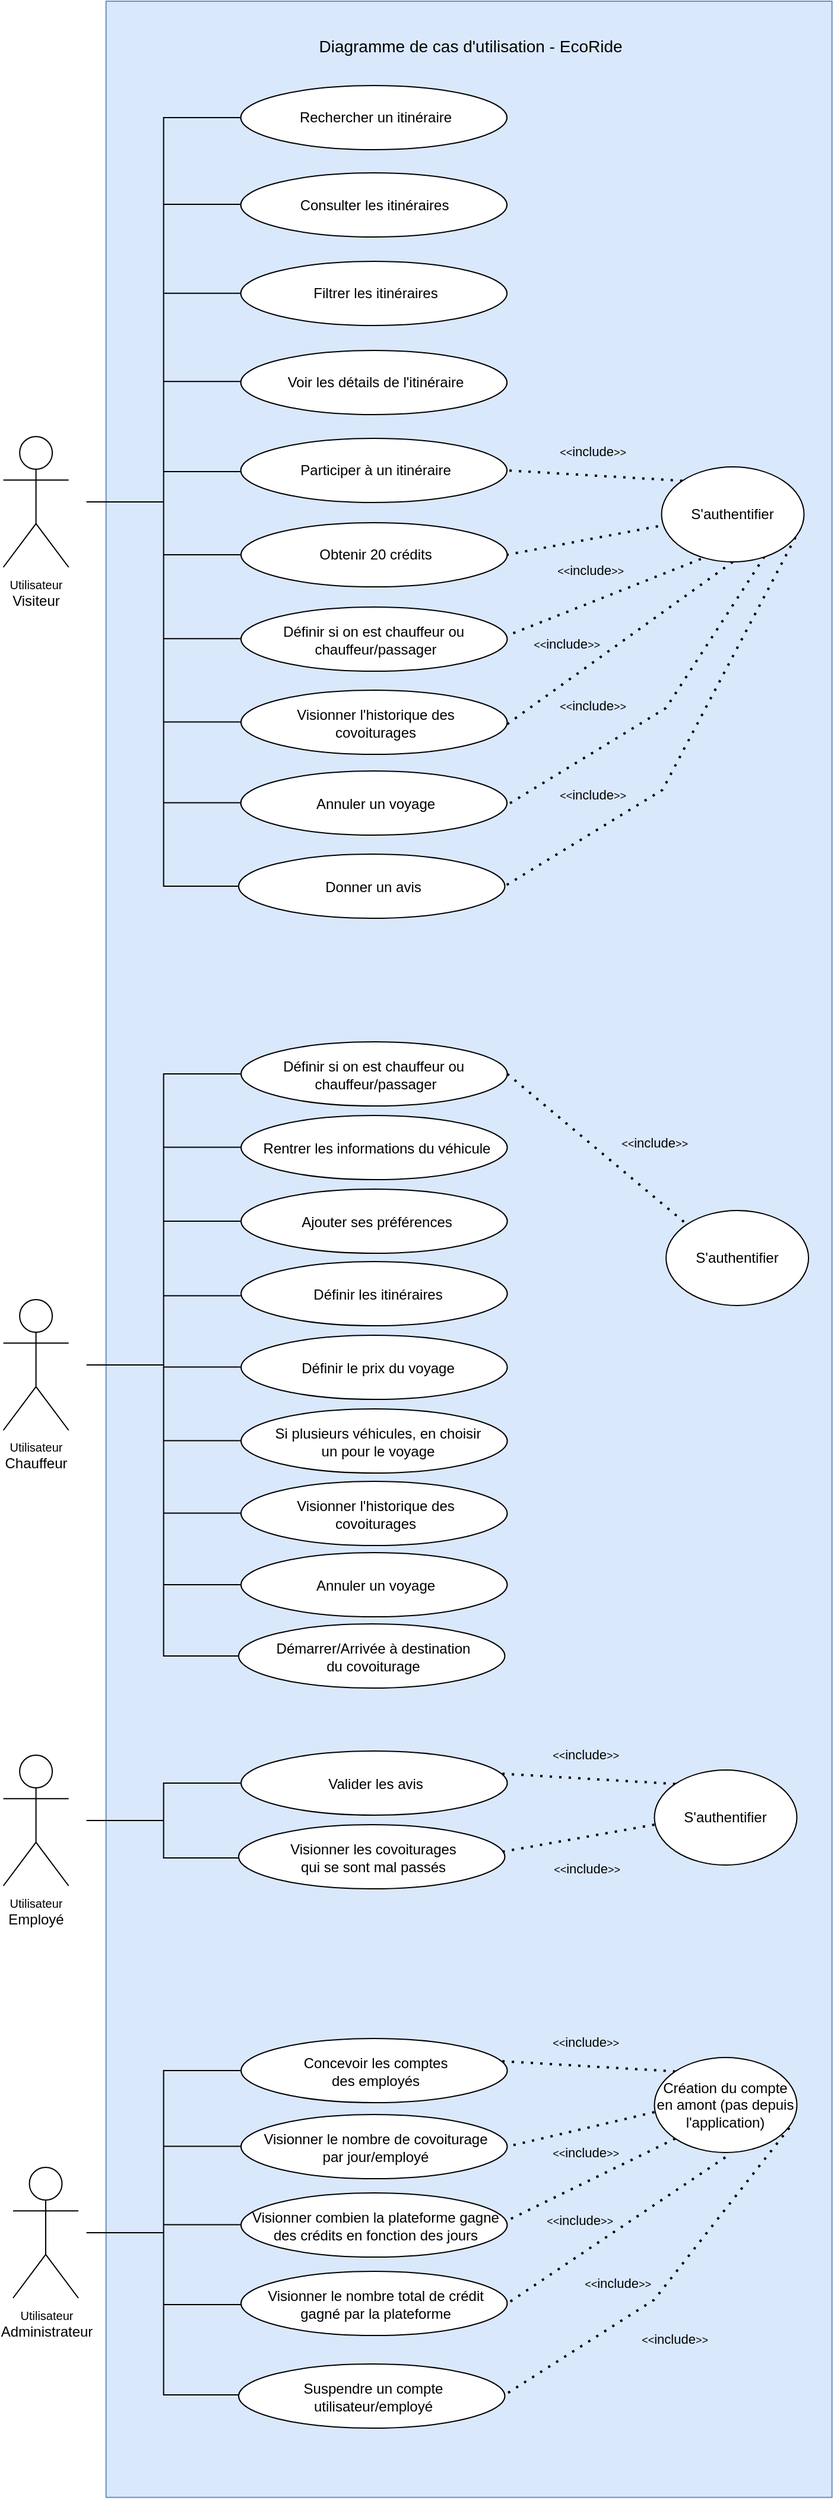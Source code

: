 <mxfile version="26.1.0">
  <diagram name="Page-1" id="gbmH-THoJP-ifdcam4NF">
    <mxGraphModel dx="1050" dy="522" grid="1" gridSize="10" guides="1" tooltips="1" connect="1" arrows="1" fold="1" page="1" pageScale="1" pageWidth="3000" pageHeight="3000" math="0" shadow="0">
      <root>
        <mxCell id="0" />
        <mxCell id="1" parent="0" />
        <mxCell id="fJM_3uWOo-8UuLEOxcHD-1" value="" style="rounded=0;whiteSpace=wrap;html=1;rotation=90;fillColor=#dae8fc;strokeColor=#6c8ebf;align=center;" parent="1" vertex="1">
          <mxGeometry x="-586.58" y="789.91" width="2101.29" height="611.5" as="geometry" />
        </mxCell>
        <mxCell id="fJM_3uWOo-8UuLEOxcHD-2" value="&lt;font style=&quot;font-size: 10px;&quot;&gt;Utilisateur&lt;/font&gt;&lt;div&gt;Chauffeur&lt;/div&gt;" style="shape=umlActor;verticalLabelPosition=bottom;verticalAlign=top;html=1;outlineConnect=0;" parent="1" vertex="1">
          <mxGeometry x="71.81" y="1138" width="55" height="110" as="geometry" />
        </mxCell>
        <mxCell id="fJM_3uWOo-8UuLEOxcHD-3" value="" style="strokeWidth=1;html=1;shape=mxgraph.flowchart.annotation_2;align=left;labelPosition=right;pointerEvents=1;" parent="1" vertex="1">
          <mxGeometry x="141.81" y="948" width="130" height="490" as="geometry" />
        </mxCell>
        <mxCell id="fJM_3uWOo-8UuLEOxcHD-4" value="" style="endArrow=none;html=1;rounded=0;entryX=0.999;entryY=0.193;entryDx=0;entryDy=0;entryPerimeter=0;" parent="1" edge="1">
          <mxGeometry width="50" height="50" relative="1" as="geometry">
            <mxPoint x="206.81" y="1134.77" as="sourcePoint" />
            <mxPoint x="271.81" y="1134.77" as="targetPoint" />
          </mxGeometry>
        </mxCell>
        <mxCell id="fJM_3uWOo-8UuLEOxcHD-5" value="" style="endArrow=none;html=1;rounded=0;entryX=0.999;entryY=0.193;entryDx=0;entryDy=0;entryPerimeter=0;" parent="1" edge="1">
          <mxGeometry width="50" height="50" relative="1" as="geometry">
            <mxPoint x="206.81" y="1194.77" as="sourcePoint" />
            <mxPoint x="271.81" y="1194.77" as="targetPoint" />
          </mxGeometry>
        </mxCell>
        <mxCell id="fJM_3uWOo-8UuLEOxcHD-6" value="" style="endArrow=none;html=1;rounded=0;entryX=0.999;entryY=0.193;entryDx=0;entryDy=0;entryPerimeter=0;" parent="1" edge="1">
          <mxGeometry width="50" height="50" relative="1" as="geometry">
            <mxPoint x="206.81" y="1072" as="sourcePoint" />
            <mxPoint x="271.81" y="1072" as="targetPoint" />
          </mxGeometry>
        </mxCell>
        <mxCell id="fJM_3uWOo-8UuLEOxcHD-7" value="&lt;font style=&quot;font-size: 10px;&quot;&gt;Utilisateur&lt;/font&gt;&lt;div&gt;Visiteur&lt;/div&gt;" style="shape=umlActor;verticalLabelPosition=bottom;verticalAlign=top;html=1;outlineConnect=0;" parent="1" vertex="1">
          <mxGeometry x="71.81" y="411.5" width="55" height="110" as="geometry" />
        </mxCell>
        <mxCell id="fJM_3uWOo-8UuLEOxcHD-8" value="" style="strokeWidth=1;html=1;shape=mxgraph.flowchart.annotation_2;align=left;labelPosition=right;pointerEvents=1;" parent="1" vertex="1">
          <mxGeometry x="141.81" y="143" width="130" height="647" as="geometry" />
        </mxCell>
        <mxCell id="fJM_3uWOo-8UuLEOxcHD-9" value="" style="endArrow=none;html=1;rounded=0;entryX=0.999;entryY=0.193;entryDx=0;entryDy=0;entryPerimeter=0;" parent="1" edge="1">
          <mxGeometry width="50" height="50" relative="1" as="geometry">
            <mxPoint x="206.81" y="216" as="sourcePoint" />
            <mxPoint x="271.81" y="216" as="targetPoint" />
          </mxGeometry>
        </mxCell>
        <mxCell id="fJM_3uWOo-8UuLEOxcHD-10" value="&lt;font style=&quot;font-size: 14px;&quot;&gt;Diagramme de cas d&#39;utilisation - EcoRide&lt;/font&gt;" style="text;html=1;align=center;verticalAlign=middle;resizable=0;points=[];autosize=1;strokeColor=none;fillColor=none;" parent="1" vertex="1">
          <mxGeometry x="325.06" y="68" width="280" height="30" as="geometry" />
        </mxCell>
        <mxCell id="fJM_3uWOo-8UuLEOxcHD-11" value="" style="endArrow=none;html=1;rounded=0;entryX=0.999;entryY=0.193;entryDx=0;entryDy=0;entryPerimeter=0;" parent="1" edge="1">
          <mxGeometry width="50" height="50" relative="1" as="geometry">
            <mxPoint x="207.3" y="290.91" as="sourcePoint" />
            <mxPoint x="272.3" y="290.91" as="targetPoint" />
          </mxGeometry>
        </mxCell>
        <mxCell id="fJM_3uWOo-8UuLEOxcHD-12" value="" style="group" parent="1" vertex="1" connectable="0">
          <mxGeometry x="271.81" y="339" width="224.25" height="54" as="geometry" />
        </mxCell>
        <mxCell id="fJM_3uWOo-8UuLEOxcHD-13" value="" style="ellipse;whiteSpace=wrap;html=1;verticalAlign=middle;" parent="fJM_3uWOo-8UuLEOxcHD-12" vertex="1">
          <mxGeometry width="224.25" height="54" as="geometry" />
        </mxCell>
        <mxCell id="fJM_3uWOo-8UuLEOxcHD-14" value="Voir les détails de l&#39;itinéraire" style="text;html=1;align=center;verticalAlign=middle;resizable=0;points=[];autosize=1;strokeColor=none;fillColor=none;" parent="fJM_3uWOo-8UuLEOxcHD-12" vertex="1">
          <mxGeometry x="28.12" y="12" width="170" height="30" as="geometry" />
        </mxCell>
        <mxCell id="fJM_3uWOo-8UuLEOxcHD-15" value="" style="group" parent="1" vertex="1" connectable="0">
          <mxGeometry x="271.81" y="264" width="224.25" height="54" as="geometry" />
        </mxCell>
        <mxCell id="fJM_3uWOo-8UuLEOxcHD-16" value="" style="ellipse;whiteSpace=wrap;html=1;verticalAlign=middle;" parent="fJM_3uWOo-8UuLEOxcHD-15" vertex="1">
          <mxGeometry width="224.25" height="54" as="geometry" />
        </mxCell>
        <mxCell id="fJM_3uWOo-8UuLEOxcHD-17" value="Filtrer les itinéraires" style="text;html=1;align=center;verticalAlign=middle;resizable=0;points=[];autosize=1;strokeColor=none;fillColor=none;" parent="fJM_3uWOo-8UuLEOxcHD-15" vertex="1">
          <mxGeometry x="48.12" y="12" width="130" height="30" as="geometry" />
        </mxCell>
        <mxCell id="fJM_3uWOo-8UuLEOxcHD-18" value="" style="group" parent="1" vertex="1" connectable="0">
          <mxGeometry x="271.81" y="189.5" width="224.25" height="54" as="geometry" />
        </mxCell>
        <mxCell id="fJM_3uWOo-8UuLEOxcHD-19" value="" style="ellipse;whiteSpace=wrap;html=1;verticalAlign=middle;" parent="fJM_3uWOo-8UuLEOxcHD-18" vertex="1">
          <mxGeometry width="224.25" height="54" as="geometry" />
        </mxCell>
        <mxCell id="fJM_3uWOo-8UuLEOxcHD-20" value="Consulter les itinéraires" style="text;html=1;align=center;verticalAlign=middle;resizable=0;points=[];autosize=1;strokeColor=none;fillColor=none;" parent="fJM_3uWOo-8UuLEOxcHD-18" vertex="1">
          <mxGeometry x="37.625" y="12.5" width="150" height="30" as="geometry" />
        </mxCell>
        <mxCell id="fJM_3uWOo-8UuLEOxcHD-21" value="" style="group" parent="1" vertex="1" connectable="0">
          <mxGeometry x="271.81" y="116" width="224.25" height="54" as="geometry" />
        </mxCell>
        <mxCell id="fJM_3uWOo-8UuLEOxcHD-22" value="" style="ellipse;whiteSpace=wrap;html=1;verticalAlign=middle;" parent="fJM_3uWOo-8UuLEOxcHD-21" vertex="1">
          <mxGeometry width="224.25" height="54" as="geometry" />
        </mxCell>
        <mxCell id="fJM_3uWOo-8UuLEOxcHD-23" value="Rechercher un itinéraire" style="text;html=1;align=center;verticalAlign=middle;resizable=0;points=[];autosize=1;strokeColor=none;fillColor=none;" parent="fJM_3uWOo-8UuLEOxcHD-21" vertex="1">
          <mxGeometry x="38.12" y="12" width="150" height="30" as="geometry" />
        </mxCell>
        <mxCell id="fJM_3uWOo-8UuLEOxcHD-28" value="&lt;font style=&quot;font-size: 9px;&quot;&gt;&amp;lt;&amp;lt;&lt;/font&gt;&lt;font style=&quot;font-size: 11px;&quot;&gt;include&lt;/font&gt;&lt;font style=&quot;font-size: 9px;&quot;&gt;&amp;gt;&amp;gt;&lt;/font&gt;" style="text;html=1;align=center;verticalAlign=middle;resizable=0;points=[];autosize=1;strokeColor=none;fillColor=none;" parent="1" vertex="1">
          <mxGeometry x="531.06" y="411" width="74" height="26" as="geometry" />
        </mxCell>
        <mxCell id="fJM_3uWOo-8UuLEOxcHD-29" value="" style="group" parent="1" vertex="1" connectable="0">
          <mxGeometry x="272.06" y="921" width="224.25" height="54" as="geometry" />
        </mxCell>
        <mxCell id="fJM_3uWOo-8UuLEOxcHD-30" value="" style="ellipse;whiteSpace=wrap;html=1;verticalAlign=middle;" parent="fJM_3uWOo-8UuLEOxcHD-29" vertex="1">
          <mxGeometry width="224.25" height="54" as="geometry" />
        </mxCell>
        <mxCell id="fJM_3uWOo-8UuLEOxcHD-31" value="Définir si on est chauffeur ou&amp;nbsp;&lt;div&gt;chauffeur/passager&lt;/div&gt;" style="text;html=1;align=center;verticalAlign=middle;resizable=0;points=[];autosize=1;strokeColor=none;fillColor=none;" parent="fJM_3uWOo-8UuLEOxcHD-29" vertex="1">
          <mxGeometry x="23.12" y="8" width="180" height="40" as="geometry" />
        </mxCell>
        <mxCell id="fJM_3uWOo-8UuLEOxcHD-32" value="" style="endArrow=none;html=1;rounded=0;entryX=0.999;entryY=0.193;entryDx=0;entryDy=0;entryPerimeter=0;" parent="1" edge="1">
          <mxGeometry width="50" height="50" relative="1" as="geometry">
            <mxPoint x="206.81" y="1009.73" as="sourcePoint" />
            <mxPoint x="271.81" y="1009.73" as="targetPoint" />
          </mxGeometry>
        </mxCell>
        <mxCell id="fJM_3uWOo-8UuLEOxcHD-33" value="" style="group" parent="1" vertex="1" connectable="0">
          <mxGeometry x="272.06" y="983" width="224.25" height="54" as="geometry" />
        </mxCell>
        <mxCell id="fJM_3uWOo-8UuLEOxcHD-34" value="" style="ellipse;whiteSpace=wrap;html=1;verticalAlign=middle;" parent="fJM_3uWOo-8UuLEOxcHD-33" vertex="1">
          <mxGeometry width="224.25" height="54" as="geometry" />
        </mxCell>
        <mxCell id="fJM_3uWOo-8UuLEOxcHD-35" value="Rentrer les informations du véhicule" style="text;html=1;align=center;verticalAlign=middle;resizable=0;points=[];autosize=1;strokeColor=none;fillColor=none;" parent="fJM_3uWOo-8UuLEOxcHD-33" vertex="1">
          <mxGeometry x="9.12" y="13" width="210" height="30" as="geometry" />
        </mxCell>
        <mxCell id="fJM_3uWOo-8UuLEOxcHD-36" value="" style="group" parent="1" vertex="1" connectable="0">
          <mxGeometry x="272.06" y="1045" width="224.25" height="54" as="geometry" />
        </mxCell>
        <mxCell id="fJM_3uWOo-8UuLEOxcHD-37" value="" style="ellipse;whiteSpace=wrap;html=1;verticalAlign=middle;" parent="fJM_3uWOo-8UuLEOxcHD-36" vertex="1">
          <mxGeometry width="224.25" height="54" as="geometry" />
        </mxCell>
        <mxCell id="fJM_3uWOo-8UuLEOxcHD-38" value="Ajouter ses préférences" style="text;html=1;align=center;verticalAlign=middle;resizable=0;points=[];autosize=1;strokeColor=none;fillColor=none;" parent="fJM_3uWOo-8UuLEOxcHD-36" vertex="1">
          <mxGeometry x="39.12" y="13" width="150" height="30" as="geometry" />
        </mxCell>
        <mxCell id="fJM_3uWOo-8UuLEOxcHD-39" value="" style="group" parent="1" vertex="1" connectable="0">
          <mxGeometry x="272.06" y="1106" width="224.25" height="54" as="geometry" />
        </mxCell>
        <mxCell id="fJM_3uWOo-8UuLEOxcHD-40" value="" style="ellipse;whiteSpace=wrap;html=1;verticalAlign=middle;" parent="fJM_3uWOo-8UuLEOxcHD-39" vertex="1">
          <mxGeometry width="224.25" height="54" as="geometry" />
        </mxCell>
        <mxCell id="fJM_3uWOo-8UuLEOxcHD-41" value="Définir les itinéraires" style="text;html=1;align=center;verticalAlign=middle;resizable=0;points=[];autosize=1;strokeColor=none;fillColor=none;" parent="fJM_3uWOo-8UuLEOxcHD-39" vertex="1">
          <mxGeometry x="50.12" y="13" width="130" height="30" as="geometry" />
        </mxCell>
        <mxCell id="fJM_3uWOo-8UuLEOxcHD-42" value="" style="group" parent="1" vertex="1" connectable="0">
          <mxGeometry x="272.06" y="1168" width="224.25" height="54" as="geometry" />
        </mxCell>
        <mxCell id="fJM_3uWOo-8UuLEOxcHD-43" value="" style="ellipse;whiteSpace=wrap;html=1;verticalAlign=middle;" parent="fJM_3uWOo-8UuLEOxcHD-42" vertex="1">
          <mxGeometry width="224.25" height="54" as="geometry" />
        </mxCell>
        <mxCell id="fJM_3uWOo-8UuLEOxcHD-44" value="Définir le prix du voyage" style="text;html=1;align=center;verticalAlign=middle;resizable=0;points=[];autosize=1;strokeColor=none;fillColor=none;" parent="fJM_3uWOo-8UuLEOxcHD-42" vertex="1">
          <mxGeometry x="40.12" y="13" width="150" height="30" as="geometry" />
        </mxCell>
        <mxCell id="fJM_3uWOo-8UuLEOxcHD-45" value="" style="group" parent="1" vertex="1" connectable="0">
          <mxGeometry x="272.06" y="1230" width="224.25" height="54" as="geometry" />
        </mxCell>
        <mxCell id="fJM_3uWOo-8UuLEOxcHD-46" value="" style="ellipse;whiteSpace=wrap;html=1;verticalAlign=middle;" parent="fJM_3uWOo-8UuLEOxcHD-45" vertex="1">
          <mxGeometry width="224.25" height="54" as="geometry" />
        </mxCell>
        <mxCell id="fJM_3uWOo-8UuLEOxcHD-47" value="Si plusieurs véhicules, en choisir&lt;div&gt;un pour le voyage&lt;/div&gt;" style="text;html=1;align=center;verticalAlign=middle;resizable=0;points=[];autosize=1;strokeColor=none;fillColor=none;" parent="fJM_3uWOo-8UuLEOxcHD-45" vertex="1">
          <mxGeometry x="15.12" y="8" width="200" height="40" as="geometry" />
        </mxCell>
        <mxCell id="fJM_3uWOo-8UuLEOxcHD-48" value="" style="endArrow=none;dashed=1;html=1;dashPattern=1 3;strokeWidth=2;rounded=0;exitX=1;exitY=0.5;exitDx=0;exitDy=0;entryX=0;entryY=0;entryDx=0;entryDy=0;" parent="1" source="fJM_3uWOo-8UuLEOxcHD-30" target="fJM_3uWOo-8UuLEOxcHD-49" edge="1">
          <mxGeometry width="50" height="50" relative="1" as="geometry">
            <mxPoint x="496.31" y="943" as="sourcePoint" />
            <mxPoint x="628.31" y="971" as="targetPoint" />
          </mxGeometry>
        </mxCell>
        <mxCell id="fJM_3uWOo-8UuLEOxcHD-49" value="S&#39;authentifier" style="ellipse;whiteSpace=wrap;html=1;" parent="1" vertex="1">
          <mxGeometry x="630.06" y="1063" width="120" height="80" as="geometry" />
        </mxCell>
        <mxCell id="fJM_3uWOo-8UuLEOxcHD-50" value="&lt;font style=&quot;font-size: 9px;&quot;&gt;&amp;lt;&amp;lt;&lt;/font&gt;&lt;font style=&quot;font-size: 11px;&quot;&gt;include&lt;/font&gt;&lt;font style=&quot;font-size: 9px;&quot;&gt;&amp;gt;&amp;gt;&lt;/font&gt;" style="text;html=1;align=center;verticalAlign=middle;resizable=0;points=[];autosize=1;strokeColor=none;fillColor=none;" parent="1" vertex="1">
          <mxGeometry x="583.06" y="993" width="74" height="26" as="geometry" />
        </mxCell>
        <mxCell id="fJM_3uWOo-8UuLEOxcHD-51" value="" style="endArrow=none;html=1;rounded=0;entryX=0.999;entryY=0.193;entryDx=0;entryDy=0;entryPerimeter=0;" parent="1" edge="1">
          <mxGeometry width="50" height="50" relative="1" as="geometry">
            <mxPoint x="206.81" y="365.17" as="sourcePoint" />
            <mxPoint x="271.81" y="365.17" as="targetPoint" />
          </mxGeometry>
        </mxCell>
        <mxCell id="fJM_3uWOo-8UuLEOxcHD-52" value="" style="group" parent="1" vertex="1" connectable="0">
          <mxGeometry x="271.81" y="413" width="224.25" height="54" as="geometry" />
        </mxCell>
        <mxCell id="fJM_3uWOo-8UuLEOxcHD-53" value="" style="ellipse;whiteSpace=wrap;html=1;verticalAlign=middle;" parent="fJM_3uWOo-8UuLEOxcHD-52" vertex="1">
          <mxGeometry width="224.25" height="54" as="geometry" />
        </mxCell>
        <mxCell id="fJM_3uWOo-8UuLEOxcHD-54" value="Participer à un itinéraire" style="text;html=1;align=center;verticalAlign=middle;resizable=0;points=[];autosize=1;strokeColor=none;fillColor=none;" parent="fJM_3uWOo-8UuLEOxcHD-52" vertex="1">
          <mxGeometry x="38.12" y="12" width="150" height="30" as="geometry" />
        </mxCell>
        <mxCell id="fJM_3uWOo-8UuLEOxcHD-55" value="" style="endArrow=none;dashed=1;html=1;dashPattern=1 3;strokeWidth=2;rounded=0;entryX=1;entryY=0.5;entryDx=0;entryDy=0;exitX=0;exitY=0;exitDx=0;exitDy=0;" parent="1" source="fJM_3uWOo-8UuLEOxcHD-64" target="fJM_3uWOo-8UuLEOxcHD-53" edge="1">
          <mxGeometry width="50" height="50" relative="1" as="geometry">
            <mxPoint x="625.06" y="417" as="sourcePoint" />
            <mxPoint x="501.06" y="433" as="targetPoint" />
          </mxGeometry>
        </mxCell>
        <mxCell id="fJM_3uWOo-8UuLEOxcHD-58" value="" style="endArrow=none;html=1;rounded=0;entryX=0.999;entryY=0.193;entryDx=0;entryDy=0;entryPerimeter=0;" parent="1" edge="1">
          <mxGeometry width="50" height="50" relative="1" as="geometry">
            <mxPoint x="206.81" y="441" as="sourcePoint" />
            <mxPoint x="271.81" y="441" as="targetPoint" />
          </mxGeometry>
        </mxCell>
        <mxCell id="fJM_3uWOo-8UuLEOxcHD-59" value="&lt;font style=&quot;font-size: 9px;&quot;&gt;&amp;lt;&amp;lt;&lt;/font&gt;&lt;font style=&quot;font-size: 11px;&quot;&gt;include&lt;/font&gt;&lt;font style=&quot;font-size: 9px;&quot;&gt;&amp;gt;&amp;gt;&lt;/font&gt;" style="text;html=1;align=center;verticalAlign=middle;resizable=0;points=[];autosize=1;strokeColor=none;fillColor=none;" parent="1" vertex="1">
          <mxGeometry x="529.25" y="511" width="74" height="26" as="geometry" />
        </mxCell>
        <mxCell id="fJM_3uWOo-8UuLEOxcHD-60" value="" style="group" parent="1" vertex="1" connectable="0">
          <mxGeometry x="272" y="484" width="224.25" height="54" as="geometry" />
        </mxCell>
        <mxCell id="fJM_3uWOo-8UuLEOxcHD-61" value="" style="ellipse;whiteSpace=wrap;html=1;verticalAlign=middle;" parent="fJM_3uWOo-8UuLEOxcHD-60" vertex="1">
          <mxGeometry width="224.25" height="54" as="geometry" />
        </mxCell>
        <mxCell id="fJM_3uWOo-8UuLEOxcHD-62" value="Obtenir 20 crédits" style="text;html=1;align=center;verticalAlign=middle;resizable=0;points=[];autosize=1;strokeColor=none;fillColor=none;" parent="fJM_3uWOo-8UuLEOxcHD-60" vertex="1">
          <mxGeometry x="53.12" y="12" width="120" height="30" as="geometry" />
        </mxCell>
        <mxCell id="fJM_3uWOo-8UuLEOxcHD-63" value="" style="endArrow=none;dashed=1;html=1;dashPattern=1 3;strokeWidth=2;rounded=0;entryX=1;entryY=0.5;entryDx=0;entryDy=0;" parent="1" target="fJM_3uWOo-8UuLEOxcHD-61" edge="1">
          <mxGeometry width="50" height="50" relative="1" as="geometry">
            <mxPoint x="623.25" y="487" as="sourcePoint" />
            <mxPoint x="499.25" y="503" as="targetPoint" />
          </mxGeometry>
        </mxCell>
        <mxCell id="fJM_3uWOo-8UuLEOxcHD-65" value="" style="group" parent="1" vertex="1" connectable="0">
          <mxGeometry x="272" y="555" width="224.25" height="54" as="geometry" />
        </mxCell>
        <mxCell id="fJM_3uWOo-8UuLEOxcHD-66" value="" style="ellipse;whiteSpace=wrap;html=1;verticalAlign=middle;" parent="fJM_3uWOo-8UuLEOxcHD-65" vertex="1">
          <mxGeometry width="224.25" height="54" as="geometry" />
        </mxCell>
        <mxCell id="fJM_3uWOo-8UuLEOxcHD-67" value="Définir si on est chauffeur ou&amp;nbsp;&lt;div&gt;chauffeur/passager&lt;/div&gt;" style="text;html=1;align=center;verticalAlign=middle;resizable=0;points=[];autosize=1;strokeColor=none;fillColor=none;" parent="fJM_3uWOo-8UuLEOxcHD-65" vertex="1">
          <mxGeometry x="23.12" y="8" width="180" height="40" as="geometry" />
        </mxCell>
        <mxCell id="fJM_3uWOo-8UuLEOxcHD-68" value="" style="group" parent="1" vertex="1" connectable="0">
          <mxGeometry x="272" y="625" width="224.25" height="54" as="geometry" />
        </mxCell>
        <mxCell id="fJM_3uWOo-8UuLEOxcHD-69" value="" style="ellipse;whiteSpace=wrap;html=1;verticalAlign=middle;" parent="fJM_3uWOo-8UuLEOxcHD-68" vertex="1">
          <mxGeometry width="224.25" height="54" as="geometry" />
        </mxCell>
        <mxCell id="fJM_3uWOo-8UuLEOxcHD-70" value="Visionner l&#39;historique des&lt;div&gt;covoiturages&lt;/div&gt;" style="text;html=1;align=center;verticalAlign=middle;resizable=0;points=[];autosize=1;strokeColor=none;fillColor=none;" parent="fJM_3uWOo-8UuLEOxcHD-68" vertex="1">
          <mxGeometry x="33.12" y="8" width="160" height="40" as="geometry" />
        </mxCell>
        <mxCell id="fJM_3uWOo-8UuLEOxcHD-71" value="" style="group" parent="1" vertex="1" connectable="0">
          <mxGeometry x="272" y="1351" width="224.25" height="54" as="geometry" />
        </mxCell>
        <mxCell id="fJM_3uWOo-8UuLEOxcHD-72" value="" style="ellipse;whiteSpace=wrap;html=1;verticalAlign=middle;" parent="fJM_3uWOo-8UuLEOxcHD-71" vertex="1">
          <mxGeometry width="224.25" height="54" as="geometry" />
        </mxCell>
        <mxCell id="fJM_3uWOo-8UuLEOxcHD-73" value="Annuler un voyage" style="text;html=1;align=center;verticalAlign=middle;resizable=0;points=[];autosize=1;strokeColor=none;fillColor=none;" parent="fJM_3uWOo-8UuLEOxcHD-71" vertex="1">
          <mxGeometry x="53.12" y="13" width="120" height="30" as="geometry" />
        </mxCell>
        <mxCell id="fJM_3uWOo-8UuLEOxcHD-74" value="" style="group" parent="1" vertex="1" connectable="0">
          <mxGeometry x="271.81" y="693" width="224.25" height="54" as="geometry" />
        </mxCell>
        <mxCell id="fJM_3uWOo-8UuLEOxcHD-75" value="" style="ellipse;whiteSpace=wrap;html=1;verticalAlign=middle;" parent="fJM_3uWOo-8UuLEOxcHD-74" vertex="1">
          <mxGeometry width="224.25" height="54" as="geometry" />
        </mxCell>
        <mxCell id="fJM_3uWOo-8UuLEOxcHD-76" value="Annuler un voyage" style="text;html=1;align=center;verticalAlign=middle;resizable=0;points=[];autosize=1;strokeColor=none;fillColor=none;" parent="fJM_3uWOo-8UuLEOxcHD-74" vertex="1">
          <mxGeometry x="53.12" y="13" width="120" height="30" as="geometry" />
        </mxCell>
        <mxCell id="fJM_3uWOo-8UuLEOxcHD-77" value="" style="group" parent="1" vertex="1" connectable="0">
          <mxGeometry x="272" y="1291" width="224.25" height="54" as="geometry" />
        </mxCell>
        <mxCell id="fJM_3uWOo-8UuLEOxcHD-78" value="" style="ellipse;whiteSpace=wrap;html=1;verticalAlign=middle;" parent="fJM_3uWOo-8UuLEOxcHD-77" vertex="1">
          <mxGeometry width="224.25" height="54" as="geometry" />
        </mxCell>
        <mxCell id="fJM_3uWOo-8UuLEOxcHD-79" value="Visionner l&#39;historique des&lt;div&gt;covoiturages&lt;/div&gt;" style="text;html=1;align=center;verticalAlign=middle;resizable=0;points=[];autosize=1;strokeColor=none;fillColor=none;" parent="fJM_3uWOo-8UuLEOxcHD-77" vertex="1">
          <mxGeometry x="33.12" y="8" width="160" height="40" as="geometry" />
        </mxCell>
        <mxCell id="fJM_3uWOo-8UuLEOxcHD-80" value="" style="group" parent="1" vertex="1" connectable="0">
          <mxGeometry x="270" y="1411" width="224.25" height="54" as="geometry" />
        </mxCell>
        <mxCell id="fJM_3uWOo-8UuLEOxcHD-81" value="" style="ellipse;whiteSpace=wrap;html=1;verticalAlign=middle;" parent="fJM_3uWOo-8UuLEOxcHD-80" vertex="1">
          <mxGeometry width="224.25" height="54" as="geometry" />
        </mxCell>
        <mxCell id="fJM_3uWOo-8UuLEOxcHD-82" value="Démarrer/Arrivée à destination&lt;div&gt;du covoiturage&lt;/div&gt;" style="text;html=1;align=center;verticalAlign=middle;resizable=0;points=[];autosize=1;strokeColor=none;fillColor=none;" parent="fJM_3uWOo-8UuLEOxcHD-80" vertex="1">
          <mxGeometry x="18.12" y="8" width="190" height="40" as="geometry" />
        </mxCell>
        <mxCell id="fJM_3uWOo-8UuLEOxcHD-83" value="" style="group" parent="1" vertex="1" connectable="0">
          <mxGeometry x="270" y="763" width="224.25" height="54" as="geometry" />
        </mxCell>
        <mxCell id="fJM_3uWOo-8UuLEOxcHD-84" value="" style="ellipse;whiteSpace=wrap;html=1;verticalAlign=middle;" parent="fJM_3uWOo-8UuLEOxcHD-83" vertex="1">
          <mxGeometry width="224.25" height="54" as="geometry" />
        </mxCell>
        <mxCell id="fJM_3uWOo-8UuLEOxcHD-85" value="Donner un avis" style="text;html=1;align=center;verticalAlign=middle;resizable=0;points=[];autosize=1;strokeColor=none;fillColor=none;" parent="fJM_3uWOo-8UuLEOxcHD-83" vertex="1">
          <mxGeometry x="63.12" y="13" width="100" height="30" as="geometry" />
        </mxCell>
        <mxCell id="fJM_3uWOo-8UuLEOxcHD-86" value="&lt;font style=&quot;font-size: 10px;&quot;&gt;Utilisateur&lt;/font&gt;&lt;div&gt;Employé&lt;/div&gt;" style="shape=umlActor;verticalLabelPosition=bottom;verticalAlign=top;html=1;outlineConnect=0;" parent="1" vertex="1">
          <mxGeometry x="71.81" y="1521.5" width="55" height="110" as="geometry" />
        </mxCell>
        <mxCell id="fJM_3uWOo-8UuLEOxcHD-87" value="" style="strokeWidth=1;html=1;shape=mxgraph.flowchart.annotation_2;align=left;labelPosition=right;pointerEvents=1;" parent="1" vertex="1">
          <mxGeometry x="141.81" y="1545" width="130" height="63" as="geometry" />
        </mxCell>
        <mxCell id="fJM_3uWOo-8UuLEOxcHD-88" value="" style="group" parent="1" vertex="1" connectable="0">
          <mxGeometry x="272.06" y="1518" width="224.25" height="54" as="geometry" />
        </mxCell>
        <mxCell id="fJM_3uWOo-8UuLEOxcHD-89" value="" style="ellipse;whiteSpace=wrap;html=1;verticalAlign=middle;" parent="fJM_3uWOo-8UuLEOxcHD-88" vertex="1">
          <mxGeometry width="224.25" height="54" as="geometry" />
        </mxCell>
        <mxCell id="fJM_3uWOo-8UuLEOxcHD-90" value="Valider les avis" style="text;html=1;align=center;verticalAlign=middle;resizable=0;points=[];autosize=1;strokeColor=none;fillColor=none;" parent="fJM_3uWOo-8UuLEOxcHD-88" vertex="1">
          <mxGeometry x="63.12" y="13" width="100" height="30" as="geometry" />
        </mxCell>
        <mxCell id="fJM_3uWOo-8UuLEOxcHD-92" value="&lt;font style=&quot;font-size: 9px;&quot;&gt;&amp;lt;&amp;lt;&lt;/font&gt;&lt;font style=&quot;font-size: 11px;&quot;&gt;include&lt;/font&gt;&lt;font style=&quot;font-size: 9px;&quot;&gt;&amp;gt;&amp;gt;&lt;/font&gt;" style="text;html=1;align=center;verticalAlign=middle;resizable=0;points=[];autosize=1;strokeColor=none;fillColor=none;" parent="1" vertex="1">
          <mxGeometry x="525.06" y="1508" width="74" height="26" as="geometry" />
        </mxCell>
        <mxCell id="fJM_3uWOo-8UuLEOxcHD-93" value="" style="endArrow=none;dashed=1;html=1;dashPattern=1 3;strokeWidth=2;rounded=0;entryX=1;entryY=0.5;entryDx=0;entryDy=0;exitX=0;exitY=0;exitDx=0;exitDy=0;" parent="1" source="fJM_3uWOo-8UuLEOxcHD-94" edge="1">
          <mxGeometry width="50" height="50" relative="1" as="geometry">
            <mxPoint x="619.06" y="1514" as="sourcePoint" />
            <mxPoint x="490" y="1537" as="targetPoint" />
          </mxGeometry>
        </mxCell>
        <mxCell id="fJM_3uWOo-8UuLEOxcHD-94" value="S&#39;authentifier" style="ellipse;whiteSpace=wrap;html=1;" parent="1" vertex="1">
          <mxGeometry x="620.25" y="1534" width="120" height="80" as="geometry" />
        </mxCell>
        <mxCell id="fJM_3uWOo-8UuLEOxcHD-95" value="" style="group" parent="1" vertex="1" connectable="0">
          <mxGeometry x="270" y="1580" width="224.25" height="54" as="geometry" />
        </mxCell>
        <mxCell id="fJM_3uWOo-8UuLEOxcHD-96" value="" style="ellipse;whiteSpace=wrap;html=1;verticalAlign=middle;" parent="fJM_3uWOo-8UuLEOxcHD-95" vertex="1">
          <mxGeometry width="224.25" height="54" as="geometry" />
        </mxCell>
        <mxCell id="fJM_3uWOo-8UuLEOxcHD-97" value="Visionner les covoiturages&lt;div&gt;qui se sont mal passés&lt;/div&gt;" style="text;html=1;align=center;verticalAlign=middle;resizable=0;points=[];autosize=1;strokeColor=none;fillColor=none;" parent="fJM_3uWOo-8UuLEOxcHD-95" vertex="1">
          <mxGeometry x="33.12" y="8" width="160" height="40" as="geometry" />
        </mxCell>
        <mxCell id="fJM_3uWOo-8UuLEOxcHD-99" value="&lt;font style=&quot;font-size: 9px;&quot;&gt;&amp;lt;&amp;lt;&lt;/font&gt;&lt;font style=&quot;font-size: 11px;&quot;&gt;include&lt;/font&gt;&lt;font style=&quot;font-size: 9px;&quot;&gt;&amp;gt;&amp;gt;&lt;/font&gt;" style="text;html=1;align=center;verticalAlign=middle;resizable=0;points=[];autosize=1;strokeColor=none;fillColor=none;" parent="1" vertex="1">
          <mxGeometry x="526.25" y="1604" width="74" height="26" as="geometry" />
        </mxCell>
        <mxCell id="fJM_3uWOo-8UuLEOxcHD-100" value="" style="endArrow=none;dashed=1;html=1;dashPattern=1 3;strokeWidth=2;rounded=0;entryX=1;entryY=0.5;entryDx=0;entryDy=0;" parent="1" edge="1">
          <mxGeometry width="50" height="50" relative="1" as="geometry">
            <mxPoint x="620.25" y="1580" as="sourcePoint" />
            <mxPoint x="491" y="1603" as="targetPoint" />
          </mxGeometry>
        </mxCell>
        <mxCell id="fJM_3uWOo-8UuLEOxcHD-101" value="&lt;font style=&quot;font-size: 10px;&quot;&gt;Utilisateur&lt;/font&gt;&lt;div&gt;Administrateur&lt;/div&gt;" style="shape=umlActor;verticalLabelPosition=bottom;verticalAlign=top;html=1;outlineConnect=0;" parent="1" vertex="1">
          <mxGeometry x="80.0" y="1868.5" width="55" height="110" as="geometry" />
        </mxCell>
        <mxCell id="fJM_3uWOo-8UuLEOxcHD-102" value="" style="strokeWidth=1;html=1;shape=mxgraph.flowchart.annotation_2;align=left;labelPosition=right;pointerEvents=1;" parent="1" vertex="1">
          <mxGeometry x="141.81" y="1787" width="130" height="273" as="geometry" />
        </mxCell>
        <mxCell id="fJM_3uWOo-8UuLEOxcHD-103" value="" style="group" parent="1" vertex="1" connectable="0">
          <mxGeometry x="272.06" y="1760" width="224.25" height="54" as="geometry" />
        </mxCell>
        <mxCell id="fJM_3uWOo-8UuLEOxcHD-104" value="" style="ellipse;whiteSpace=wrap;html=1;verticalAlign=middle;" parent="fJM_3uWOo-8UuLEOxcHD-103" vertex="1">
          <mxGeometry width="224.25" height="54" as="geometry" />
        </mxCell>
        <mxCell id="fJM_3uWOo-8UuLEOxcHD-105" value="Concevoir les comptes&lt;div&gt;des employés&lt;/div&gt;" style="text;html=1;align=center;verticalAlign=middle;resizable=0;points=[];autosize=1;strokeColor=none;fillColor=none;" parent="fJM_3uWOo-8UuLEOxcHD-103" vertex="1">
          <mxGeometry x="43.12" y="8" width="140" height="40" as="geometry" />
        </mxCell>
        <mxCell id="fJM_3uWOo-8UuLEOxcHD-106" value="&lt;font style=&quot;font-size: 9px;&quot;&gt;&amp;lt;&amp;lt;&lt;/font&gt;&lt;font style=&quot;font-size: 11px;&quot;&gt;include&lt;/font&gt;&lt;font style=&quot;font-size: 9px;&quot;&gt;&amp;gt;&amp;gt;&lt;/font&gt;" style="text;html=1;align=center;verticalAlign=middle;resizable=0;points=[];autosize=1;strokeColor=none;fillColor=none;" parent="1" vertex="1">
          <mxGeometry x="525.06" y="1750" width="74" height="26" as="geometry" />
        </mxCell>
        <mxCell id="fJM_3uWOo-8UuLEOxcHD-107" value="" style="endArrow=none;dashed=1;html=1;dashPattern=1 3;strokeWidth=2;rounded=0;entryX=1;entryY=0.5;entryDx=0;entryDy=0;exitX=0;exitY=0;exitDx=0;exitDy=0;" parent="1" source="fJM_3uWOo-8UuLEOxcHD-108" edge="1">
          <mxGeometry width="50" height="50" relative="1" as="geometry">
            <mxPoint x="619.06" y="1756" as="sourcePoint" />
            <mxPoint x="490" y="1779" as="targetPoint" />
          </mxGeometry>
        </mxCell>
        <mxCell id="fJM_3uWOo-8UuLEOxcHD-108" value="Création du compte&lt;div&gt;en amont (pas depuis&lt;/div&gt;&lt;div&gt;l&#39;application)&lt;/div&gt;" style="ellipse;whiteSpace=wrap;html=1;" parent="1" vertex="1">
          <mxGeometry x="620.25" y="1776" width="120" height="80" as="geometry" />
        </mxCell>
        <mxCell id="fJM_3uWOo-8UuLEOxcHD-109" value="" style="group" parent="1" vertex="1" connectable="0">
          <mxGeometry x="272" y="1824" width="224.25" height="54" as="geometry" />
        </mxCell>
        <mxCell id="fJM_3uWOo-8UuLEOxcHD-110" value="" style="ellipse;whiteSpace=wrap;html=1;verticalAlign=middle;" parent="fJM_3uWOo-8UuLEOxcHD-109" vertex="1">
          <mxGeometry width="224.25" height="54" as="geometry" />
        </mxCell>
        <mxCell id="fJM_3uWOo-8UuLEOxcHD-111" value="Visionner le nombre de covoiturage&lt;div&gt;par jour/employé&lt;/div&gt;" style="text;html=1;align=center;verticalAlign=middle;resizable=0;points=[];autosize=1;strokeColor=none;fillColor=none;" parent="fJM_3uWOo-8UuLEOxcHD-109" vertex="1">
          <mxGeometry x="8.12" y="8" width="210" height="40" as="geometry" />
        </mxCell>
        <mxCell id="fJM_3uWOo-8UuLEOxcHD-112" value="&lt;font style=&quot;font-size: 9px;&quot;&gt;&amp;lt;&amp;lt;&lt;/font&gt;&lt;font style=&quot;font-size: 11px;&quot;&gt;include&lt;/font&gt;&lt;font style=&quot;font-size: 9px;&quot;&gt;&amp;gt;&amp;gt;&lt;/font&gt;" style="text;html=1;align=center;verticalAlign=middle;resizable=0;points=[];autosize=1;strokeColor=none;fillColor=none;" parent="1" vertex="1">
          <mxGeometry x="525.06" y="1842.5" width="74" height="26" as="geometry" />
        </mxCell>
        <mxCell id="fJM_3uWOo-8UuLEOxcHD-113" value="" style="endArrow=none;dashed=1;html=1;dashPattern=1 3;strokeWidth=2;rounded=0;entryX=1;entryY=0.5;entryDx=0;entryDy=0;" parent="1" target="fJM_3uWOo-8UuLEOxcHD-110" edge="1">
          <mxGeometry width="50" height="50" relative="1" as="geometry">
            <mxPoint x="620.25" y="1822" as="sourcePoint" />
            <mxPoint x="491" y="1845" as="targetPoint" />
          </mxGeometry>
        </mxCell>
        <mxCell id="fJM_3uWOo-8UuLEOxcHD-114" value="" style="group" parent="1" vertex="1" connectable="0">
          <mxGeometry x="272" y="1890" width="228.12" height="54" as="geometry" />
        </mxCell>
        <mxCell id="fJM_3uWOo-8UuLEOxcHD-115" value="" style="ellipse;whiteSpace=wrap;html=1;verticalAlign=middle;" parent="fJM_3uWOo-8UuLEOxcHD-114" vertex="1">
          <mxGeometry width="224.25" height="54" as="geometry" />
        </mxCell>
        <mxCell id="fJM_3uWOo-8UuLEOxcHD-116" value="Visionner combien la plateforme gagne&lt;div&gt;des crédits en fonction des jours&lt;/div&gt;" style="text;html=1;align=center;verticalAlign=middle;resizable=0;points=[];autosize=1;strokeColor=none;fillColor=none;" parent="fJM_3uWOo-8UuLEOxcHD-114" vertex="1">
          <mxGeometry x="-1.88" y="8" width="230" height="40" as="geometry" />
        </mxCell>
        <mxCell id="fJM_3uWOo-8UuLEOxcHD-117" value="" style="group" parent="1" vertex="1" connectable="0">
          <mxGeometry x="272" y="1956" width="228.12" height="54" as="geometry" />
        </mxCell>
        <mxCell id="fJM_3uWOo-8UuLEOxcHD-118" value="" style="ellipse;whiteSpace=wrap;html=1;verticalAlign=middle;" parent="fJM_3uWOo-8UuLEOxcHD-117" vertex="1">
          <mxGeometry width="224.25" height="54" as="geometry" />
        </mxCell>
        <mxCell id="fJM_3uWOo-8UuLEOxcHD-119" value="Visionner le nombre total de crédit&lt;div&gt;gagné par la plateforme&lt;/div&gt;" style="text;html=1;align=center;verticalAlign=middle;resizable=0;points=[];autosize=1;strokeColor=none;fillColor=none;" parent="fJM_3uWOo-8UuLEOxcHD-117" vertex="1">
          <mxGeometry x="8.12" y="8" width="210" height="40" as="geometry" />
        </mxCell>
        <mxCell id="fJM_3uWOo-8UuLEOxcHD-120" value="" style="group" parent="1" vertex="1" connectable="0">
          <mxGeometry x="270" y="2034" width="228.12" height="54" as="geometry" />
        </mxCell>
        <mxCell id="fJM_3uWOo-8UuLEOxcHD-121" value="" style="ellipse;whiteSpace=wrap;html=1;verticalAlign=middle;" parent="fJM_3uWOo-8UuLEOxcHD-120" vertex="1">
          <mxGeometry width="224.25" height="54" as="geometry" />
        </mxCell>
        <mxCell id="fJM_3uWOo-8UuLEOxcHD-122" value="Suspendre un compte&lt;div&gt;utilisateur/employé&lt;/div&gt;" style="text;html=1;align=center;verticalAlign=middle;resizable=0;points=[];autosize=1;strokeColor=none;fillColor=none;" parent="fJM_3uWOo-8UuLEOxcHD-120" vertex="1">
          <mxGeometry x="43.12" y="8" width="140" height="40" as="geometry" />
        </mxCell>
        <mxCell id="fJM_3uWOo-8UuLEOxcHD-123" value="" style="endArrow=none;html=1;rounded=0;entryX=0.999;entryY=0.193;entryDx=0;entryDy=0;entryPerimeter=0;" parent="1" edge="1">
          <mxGeometry width="50" height="50" relative="1" as="geometry">
            <mxPoint x="207.06" y="1256.76" as="sourcePoint" />
            <mxPoint x="272.06" y="1256.76" as="targetPoint" />
          </mxGeometry>
        </mxCell>
        <mxCell id="fJM_3uWOo-8UuLEOxcHD-124" value="" style="endArrow=none;html=1;rounded=0;entryX=0.999;entryY=0.193;entryDx=0;entryDy=0;entryPerimeter=0;" parent="1" edge="1">
          <mxGeometry width="50" height="50" relative="1" as="geometry">
            <mxPoint x="207.06" y="1317.76" as="sourcePoint" />
            <mxPoint x="272.06" y="1317.76" as="targetPoint" />
          </mxGeometry>
        </mxCell>
        <mxCell id="fJM_3uWOo-8UuLEOxcHD-125" value="" style="endArrow=none;html=1;rounded=0;entryX=0.999;entryY=0.193;entryDx=0;entryDy=0;entryPerimeter=0;" parent="1" edge="1">
          <mxGeometry width="50" height="50" relative="1" as="geometry">
            <mxPoint x="207.06" y="1378" as="sourcePoint" />
            <mxPoint x="272.06" y="1378" as="targetPoint" />
          </mxGeometry>
        </mxCell>
        <mxCell id="fJM_3uWOo-8UuLEOxcHD-126" value="" style="endArrow=none;html=1;rounded=0;entryX=0.999;entryY=0.193;entryDx=0;entryDy=0;entryPerimeter=0;" parent="1" edge="1">
          <mxGeometry width="50" height="50" relative="1" as="geometry">
            <mxPoint x="207.06" y="511" as="sourcePoint" />
            <mxPoint x="272.06" y="511" as="targetPoint" />
          </mxGeometry>
        </mxCell>
        <mxCell id="fJM_3uWOo-8UuLEOxcHD-127" value="" style="endArrow=none;html=1;rounded=0;entryX=0.999;entryY=0.193;entryDx=0;entryDy=0;entryPerimeter=0;" parent="1" edge="1">
          <mxGeometry width="50" height="50" relative="1" as="geometry">
            <mxPoint x="207.06" y="581.58" as="sourcePoint" />
            <mxPoint x="272.06" y="581.58" as="targetPoint" />
          </mxGeometry>
        </mxCell>
        <mxCell id="fJM_3uWOo-8UuLEOxcHD-128" value="" style="endArrow=none;html=1;rounded=0;entryX=0.999;entryY=0.193;entryDx=0;entryDy=0;entryPerimeter=0;" parent="1" edge="1">
          <mxGeometry width="50" height="50" relative="1" as="geometry">
            <mxPoint x="207.06" y="651.8" as="sourcePoint" />
            <mxPoint x="272.06" y="651.8" as="targetPoint" />
          </mxGeometry>
        </mxCell>
        <mxCell id="fJM_3uWOo-8UuLEOxcHD-129" value="" style="endArrow=none;html=1;rounded=0;entryX=0.999;entryY=0.193;entryDx=0;entryDy=0;entryPerimeter=0;" parent="1" edge="1">
          <mxGeometry width="50" height="50" relative="1" as="geometry">
            <mxPoint x="207.06" y="719.8" as="sourcePoint" />
            <mxPoint x="272.06" y="719.8" as="targetPoint" />
          </mxGeometry>
        </mxCell>
        <mxCell id="fJM_3uWOo-8UuLEOxcHD-130" value="" style="endArrow=none;html=1;rounded=0;entryX=0.999;entryY=0.193;entryDx=0;entryDy=0;entryPerimeter=0;" parent="1" edge="1">
          <mxGeometry width="50" height="50" relative="1" as="geometry">
            <mxPoint x="207.06" y="1850.8" as="sourcePoint" />
            <mxPoint x="272.06" y="1850.8" as="targetPoint" />
          </mxGeometry>
        </mxCell>
        <mxCell id="fJM_3uWOo-8UuLEOxcHD-131" value="" style="endArrow=none;html=1;rounded=0;entryX=0.999;entryY=0.193;entryDx=0;entryDy=0;entryPerimeter=0;" parent="1" edge="1">
          <mxGeometry width="50" height="50" relative="1" as="geometry">
            <mxPoint x="206.81" y="1916.8" as="sourcePoint" />
            <mxPoint x="271.81" y="1916.8" as="targetPoint" />
          </mxGeometry>
        </mxCell>
        <mxCell id="fJM_3uWOo-8UuLEOxcHD-132" value="" style="endArrow=none;html=1;rounded=0;entryX=0.999;entryY=0.193;entryDx=0;entryDy=0;entryPerimeter=0;" parent="1" edge="1">
          <mxGeometry width="50" height="50" relative="1" as="geometry">
            <mxPoint x="207.06" y="1984.0" as="sourcePoint" />
            <mxPoint x="272.06" y="1984.0" as="targetPoint" />
          </mxGeometry>
        </mxCell>
        <mxCell id="fJM_3uWOo-8UuLEOxcHD-133" value="&lt;font style=&quot;font-size: 9px;&quot;&gt;&amp;lt;&amp;lt;&lt;/font&gt;&lt;font style=&quot;font-size: 11px;&quot;&gt;include&lt;/font&gt;&lt;font style=&quot;font-size: 9px;&quot;&gt;&amp;gt;&amp;gt;&lt;/font&gt;" style="text;html=1;align=center;verticalAlign=middle;resizable=0;points=[];autosize=1;strokeColor=none;fillColor=none;" parent="1" vertex="1">
          <mxGeometry x="520" y="1900" width="74" height="26" as="geometry" />
        </mxCell>
        <mxCell id="fJM_3uWOo-8UuLEOxcHD-134" value="" style="endArrow=none;dashed=1;html=1;dashPattern=1 3;strokeWidth=2;rounded=0;entryX=0.986;entryY=0.373;entryDx=0;entryDy=0;exitX=0;exitY=1;exitDx=0;exitDy=0;entryPerimeter=0;" parent="1" source="fJM_3uWOo-8UuLEOxcHD-108" target="fJM_3uWOo-8UuLEOxcHD-116" edge="1">
          <mxGeometry width="50" height="50" relative="1" as="geometry">
            <mxPoint x="618.5" y="1890" as="sourcePoint" />
            <mxPoint x="494.25" y="1919" as="targetPoint" />
          </mxGeometry>
        </mxCell>
        <mxCell id="fJM_3uWOo-8UuLEOxcHD-135" value="" style="endArrow=none;dashed=1;html=1;dashPattern=1 3;strokeWidth=2;rounded=0;entryX=1;entryY=0.5;entryDx=0;entryDy=0;exitX=0.498;exitY=1.05;exitDx=0;exitDy=0;exitPerimeter=0;" parent="1" source="fJM_3uWOo-8UuLEOxcHD-108" edge="1">
          <mxGeometry width="50" height="50" relative="1" as="geometry">
            <mxPoint x="680" y="1921.5" as="sourcePoint" />
            <mxPoint x="494.25" y="1984.5" as="targetPoint" />
          </mxGeometry>
        </mxCell>
        <mxCell id="fJM_3uWOo-8UuLEOxcHD-136" value="&lt;font style=&quot;font-size: 9px;&quot;&gt;&amp;lt;&amp;lt;&lt;/font&gt;&lt;font style=&quot;font-size: 11px;&quot;&gt;include&lt;/font&gt;&lt;font style=&quot;font-size: 9px;&quot;&gt;&amp;gt;&amp;gt;&lt;/font&gt;" style="text;html=1;align=center;verticalAlign=middle;resizable=0;points=[];autosize=1;strokeColor=none;fillColor=none;" parent="1" vertex="1">
          <mxGeometry x="552.25" y="1952.5" width="74" height="26" as="geometry" />
        </mxCell>
        <mxCell id="fJM_3uWOo-8UuLEOxcHD-137" value="" style="endArrow=none;dashed=1;html=1;dashPattern=1 3;strokeWidth=2;rounded=0;entryX=1;entryY=0.5;entryDx=0;entryDy=0;exitX=0.947;exitY=0.74;exitDx=0;exitDy=0;exitPerimeter=0;" parent="1" source="fJM_3uWOo-8UuLEOxcHD-108" edge="1">
          <mxGeometry width="50" height="50" relative="1" as="geometry">
            <mxPoint x="680" y="1935.5" as="sourcePoint" />
            <mxPoint x="494.25" y="2060" as="targetPoint" />
            <Array as="points">
              <mxPoint x="620" y="1980" />
            </Array>
          </mxGeometry>
        </mxCell>
        <mxCell id="fJM_3uWOo-8UuLEOxcHD-138" value="&lt;font style=&quot;font-size: 9px;&quot;&gt;&amp;lt;&amp;lt;&lt;/font&gt;&lt;font style=&quot;font-size: 11px;&quot;&gt;include&lt;/font&gt;&lt;font style=&quot;font-size: 9px;&quot;&gt;&amp;gt;&amp;gt;&lt;/font&gt;" style="text;html=1;align=center;verticalAlign=middle;resizable=0;points=[];autosize=1;strokeColor=none;fillColor=none;" parent="1" vertex="1">
          <mxGeometry x="600.25" y="2000" width="74" height="26" as="geometry" />
        </mxCell>
        <mxCell id="fJM_3uWOo-8UuLEOxcHD-139" value="&lt;font style=&quot;font-size: 9px;&quot;&gt;&amp;lt;&amp;lt;&lt;/font&gt;&lt;font style=&quot;font-size: 11px;&quot;&gt;include&lt;/font&gt;&lt;font style=&quot;font-size: 9px;&quot;&gt;&amp;gt;&amp;gt;&lt;/font&gt;" style="text;html=1;align=center;verticalAlign=middle;resizable=0;points=[];autosize=1;strokeColor=none;fillColor=none;" parent="1" vertex="1">
          <mxGeometry x="509.06" y="573" width="74" height="26" as="geometry" />
        </mxCell>
        <mxCell id="fJM_3uWOo-8UuLEOxcHD-140" value="" style="endArrow=none;dashed=1;html=1;dashPattern=1 3;strokeWidth=2;rounded=0;entryX=1;entryY=0.5;entryDx=0;entryDy=0;exitX=0.276;exitY=0.969;exitDx=0;exitDy=0;exitPerimeter=0;" parent="1" source="fJM_3uWOo-8UuLEOxcHD-64" edge="1">
          <mxGeometry width="50" height="50" relative="1" as="geometry">
            <mxPoint x="623.56" y="555" as="sourcePoint" />
            <mxPoint x="496.31" y="579" as="targetPoint" />
          </mxGeometry>
        </mxCell>
        <mxCell id="fJM_3uWOo-8UuLEOxcHD-141" value="" style="endArrow=none;dashed=1;html=1;dashPattern=1 3;strokeWidth=2;rounded=0;entryX=1;entryY=0.5;entryDx=0;entryDy=0;exitX=0.5;exitY=1;exitDx=0;exitDy=0;" parent="1" source="fJM_3uWOo-8UuLEOxcHD-64" edge="1">
          <mxGeometry width="50" height="50" relative="1" as="geometry">
            <mxPoint x="710" y="520" as="sourcePoint" />
            <mxPoint x="494.25" y="655" as="targetPoint" />
          </mxGeometry>
        </mxCell>
        <mxCell id="fJM_3uWOo-8UuLEOxcHD-142" value="&lt;font style=&quot;font-size: 9px;&quot;&gt;&amp;lt;&amp;lt;&lt;/font&gt;&lt;font style=&quot;font-size: 11px;&quot;&gt;include&lt;/font&gt;&lt;font style=&quot;font-size: 9px;&quot;&gt;&amp;gt;&amp;gt;&lt;/font&gt;" style="text;html=1;align=center;verticalAlign=middle;resizable=0;points=[];autosize=1;strokeColor=none;fillColor=none;" parent="1" vertex="1">
          <mxGeometry x="531.06" y="625" width="74" height="26" as="geometry" />
        </mxCell>
        <mxCell id="fJM_3uWOo-8UuLEOxcHD-143" value="" style="endArrow=none;dashed=1;html=1;dashPattern=1 3;strokeWidth=2;rounded=0;entryX=1;entryY=0.5;entryDx=0;entryDy=0;exitX=0.722;exitY=0.944;exitDx=0;exitDy=0;exitPerimeter=0;" parent="1" source="fJM_3uWOo-8UuLEOxcHD-64" edge="1">
          <mxGeometry width="50" height="50" relative="1" as="geometry">
            <mxPoint x="688.94" y="583" as="sourcePoint" />
            <mxPoint x="497.19" y="721" as="targetPoint" />
            <Array as="points">
              <mxPoint x="630" y="640" />
            </Array>
          </mxGeometry>
        </mxCell>
        <mxCell id="fJM_3uWOo-8UuLEOxcHD-144" value="" style="endArrow=none;dashed=1;html=1;dashPattern=1 3;strokeWidth=2;rounded=0;entryX=1;entryY=0.5;entryDx=0;entryDy=0;exitX=0.971;exitY=0.653;exitDx=0;exitDy=0;exitPerimeter=0;" parent="1" source="fJM_3uWOo-8UuLEOxcHD-64" edge="1">
          <mxGeometry width="50" height="50" relative="1" as="geometry">
            <mxPoint x="710.06" y="581.91" as="sourcePoint" />
            <mxPoint x="494.25" y="789.91" as="targetPoint" />
            <Array as="points">
              <mxPoint x="627.06" y="708.91" />
            </Array>
          </mxGeometry>
        </mxCell>
        <mxCell id="fJM_3uWOo-8UuLEOxcHD-64" value="S&#39;authentifier" style="ellipse;whiteSpace=wrap;html=1;" parent="1" vertex="1">
          <mxGeometry x="626.25" y="437" width="120" height="80" as="geometry" />
        </mxCell>
        <mxCell id="fJM_3uWOo-8UuLEOxcHD-145" value="&lt;font style=&quot;font-size: 9px;&quot;&gt;&amp;lt;&amp;lt;&lt;/font&gt;&lt;font style=&quot;font-size: 11px;&quot;&gt;include&lt;/font&gt;&lt;font style=&quot;font-size: 9px;&quot;&gt;&amp;gt;&amp;gt;&lt;/font&gt;" style="text;html=1;align=center;verticalAlign=middle;resizable=0;points=[];autosize=1;strokeColor=none;fillColor=none;" parent="1" vertex="1">
          <mxGeometry x="531.06" y="700" width="74" height="26" as="geometry" />
        </mxCell>
      </root>
    </mxGraphModel>
  </diagram>
</mxfile>

